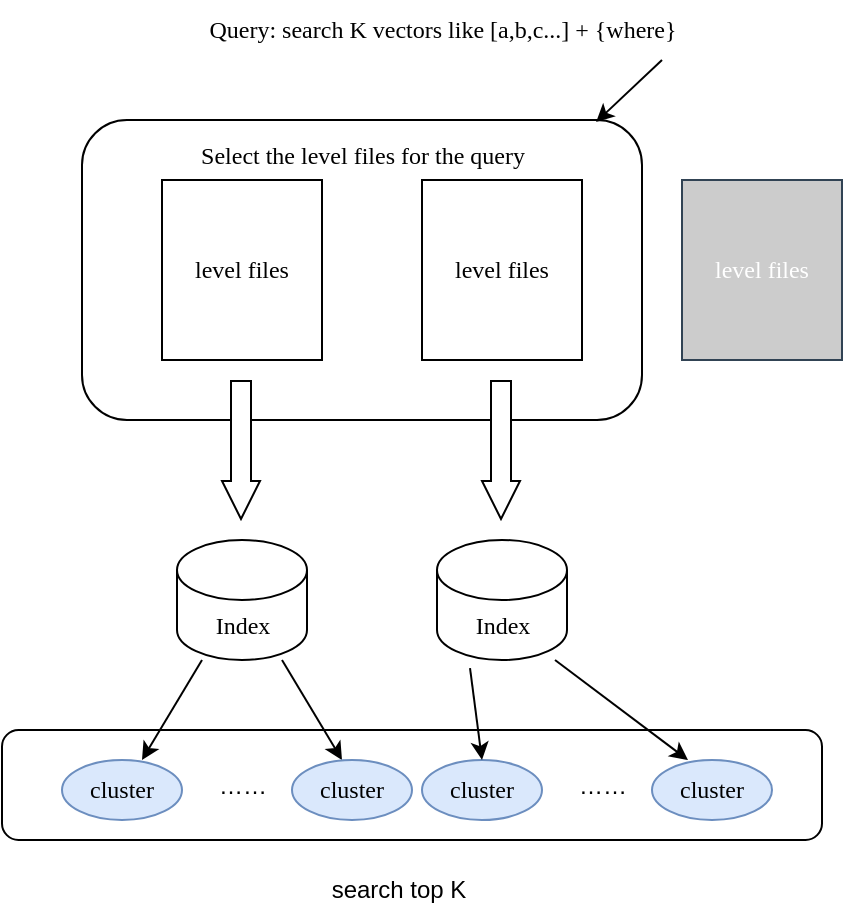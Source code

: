 <mxfile version="21.6.7" type="github">
  <diagram name="第 1 页" id="8VU_JW2jNcm3ODKiE2Rf">
    <mxGraphModel dx="1434" dy="758" grid="1" gridSize="10" guides="1" tooltips="1" connect="1" arrows="1" fold="1" page="1" pageScale="1" pageWidth="827" pageHeight="1169" math="0" shadow="0">
      <root>
        <mxCell id="0" />
        <mxCell id="1" parent="0" />
        <mxCell id="wZoTuEtqvF41PbBGcXk--37" value="" style="rounded=1;whiteSpace=wrap;html=1;" vertex="1" parent="1">
          <mxGeometry x="60" y="170" width="280" height="150" as="geometry" />
        </mxCell>
        <mxCell id="wZoTuEtqvF41PbBGcXk--29" value="" style="rounded=1;whiteSpace=wrap;html=1;" vertex="1" parent="1">
          <mxGeometry x="20" y="475" width="410" height="55" as="geometry" />
        </mxCell>
        <mxCell id="wZoTuEtqvF41PbBGcXk--2" value="" style="rounded=0;whiteSpace=wrap;html=1;" vertex="1" parent="1">
          <mxGeometry x="100" y="200" width="80" height="90" as="geometry" />
        </mxCell>
        <mxCell id="wZoTuEtqvF41PbBGcXk--3" value="&lt;font face=&quot;Comic Sans MS&quot;&gt;level files&lt;/font&gt;" style="rounded=0;whiteSpace=wrap;html=1;gradientColor=none;fillStyle=hatch;" vertex="1" parent="1">
          <mxGeometry x="100" y="200" width="80" height="90" as="geometry" />
        </mxCell>
        <mxCell id="wZoTuEtqvF41PbBGcXk--4" value="&lt;font face=&quot;Comic Sans MS&quot;&gt;level files&lt;/font&gt;" style="rounded=0;whiteSpace=wrap;html=1;gradientColor=none;fillStyle=hatch;" vertex="1" parent="1">
          <mxGeometry x="230" y="200" width="80" height="90" as="geometry" />
        </mxCell>
        <mxCell id="wZoTuEtqvF41PbBGcXk--5" value="&lt;font face=&quot;Comic Sans MS&quot;&gt;level files&lt;/font&gt;" style="rounded=0;whiteSpace=wrap;html=1;fillColor=#CCCCCC;strokeColor=#314354;fontColor=#ffffff;" vertex="1" parent="1">
          <mxGeometry x="360" y="200" width="80" height="90" as="geometry" />
        </mxCell>
        <mxCell id="wZoTuEtqvF41PbBGcXk--6" value="&lt;font face=&quot;Comic Sans MS&quot;&gt;Query: search K vectors like [a,b,c...] + {where}&lt;/font&gt;" style="text;html=1;align=center;verticalAlign=middle;resizable=0;points=[];autosize=1;strokeColor=none;fillColor=none;" vertex="1" parent="1">
          <mxGeometry x="95" y="110" width="290" height="30" as="geometry" />
        </mxCell>
        <mxCell id="wZoTuEtqvF41PbBGcXk--12" value="&lt;font face=&quot;Comic Sans MS&quot;&gt;&lt;br&gt;Select the level files for the query&lt;/font&gt;" style="text;html=1;align=center;verticalAlign=middle;resizable=0;points=[];autosize=1;strokeColor=none;fillColor=none;" vertex="1" parent="1">
          <mxGeometry x="90" y="160" width="220" height="40" as="geometry" />
        </mxCell>
        <mxCell id="wZoTuEtqvF41PbBGcXk--13" value="" style="endArrow=classic;html=1;rounded=0;endWidth=8;shape=flexArrow;endSize=6;strokeWidth=1;fillColor=default;" edge="1" parent="1">
          <mxGeometry width="50" height="50" relative="1" as="geometry">
            <mxPoint x="139.5" y="300" as="sourcePoint" />
            <mxPoint x="139.5" y="370" as="targetPoint" />
          </mxGeometry>
        </mxCell>
        <mxCell id="wZoTuEtqvF41PbBGcXk--15" value="" style="endArrow=classic;html=1;rounded=0;endWidth=8;shape=flexArrow;endSize=6;strokeWidth=1;fillColor=default;" edge="1" parent="1">
          <mxGeometry width="50" height="50" relative="1" as="geometry">
            <mxPoint x="269.5" y="300" as="sourcePoint" />
            <mxPoint x="269.5" y="370" as="targetPoint" />
          </mxGeometry>
        </mxCell>
        <mxCell id="wZoTuEtqvF41PbBGcXk--16" value="&lt;font face=&quot;Comic Sans MS&quot;&gt;Index&lt;/font&gt;" style="shape=cylinder3;whiteSpace=wrap;html=1;boundedLbl=1;backgroundOutline=1;size=15;" vertex="1" parent="1">
          <mxGeometry x="107.5" y="380" width="65" height="60" as="geometry" />
        </mxCell>
        <mxCell id="wZoTuEtqvF41PbBGcXk--17" value="&lt;font face=&quot;Comic Sans MS&quot;&gt;Index&lt;/font&gt;" style="shape=cylinder3;whiteSpace=wrap;html=1;boundedLbl=1;backgroundOutline=1;size=15;" vertex="1" parent="1">
          <mxGeometry x="237.5" y="380" width="65" height="60" as="geometry" />
        </mxCell>
        <mxCell id="wZoTuEtqvF41PbBGcXk--18" value="" style="endArrow=classic;html=1;rounded=0;" edge="1" parent="1">
          <mxGeometry width="50" height="50" relative="1" as="geometry">
            <mxPoint x="120" y="440" as="sourcePoint" />
            <mxPoint x="90" y="490" as="targetPoint" />
          </mxGeometry>
        </mxCell>
        <mxCell id="wZoTuEtqvF41PbBGcXk--20" value="" style="endArrow=classic;html=1;rounded=0;" edge="1" parent="1">
          <mxGeometry width="50" height="50" relative="1" as="geometry">
            <mxPoint x="160" y="440" as="sourcePoint" />
            <mxPoint x="190" y="490" as="targetPoint" />
          </mxGeometry>
        </mxCell>
        <mxCell id="wZoTuEtqvF41PbBGcXk--21" value="&lt;font face=&quot;Comic Sans MS&quot;&gt;cluster&lt;/font&gt;" style="ellipse;whiteSpace=wrap;html=1;fillColor=#dae8fc;strokeColor=#6c8ebf;" vertex="1" parent="1">
          <mxGeometry x="50" y="490" width="60" height="30" as="geometry" />
        </mxCell>
        <mxCell id="wZoTuEtqvF41PbBGcXk--22" value="……" style="text;html=1;align=center;verticalAlign=middle;resizable=0;points=[];autosize=1;strokeColor=none;fillColor=none;" vertex="1" parent="1">
          <mxGeometry x="115" y="488" width="50" height="30" as="geometry" />
        </mxCell>
        <mxCell id="wZoTuEtqvF41PbBGcXk--23" value="&lt;font face=&quot;Comic Sans MS&quot;&gt;cluster&lt;/font&gt;" style="ellipse;whiteSpace=wrap;html=1;fillColor=#dae8fc;strokeColor=#6c8ebf;" vertex="1" parent="1">
          <mxGeometry x="165" y="490" width="60" height="30" as="geometry" />
        </mxCell>
        <mxCell id="wZoTuEtqvF41PbBGcXk--24" value="&lt;font face=&quot;Comic Sans MS&quot;&gt;cluster&lt;/font&gt;" style="ellipse;whiteSpace=wrap;html=1;fillColor=#dae8fc;strokeColor=#6c8ebf;" vertex="1" parent="1">
          <mxGeometry x="230" y="490" width="60" height="30" as="geometry" />
        </mxCell>
        <mxCell id="wZoTuEtqvF41PbBGcXk--25" value="……" style="text;html=1;align=center;verticalAlign=middle;resizable=0;points=[];autosize=1;strokeColor=none;fillColor=none;" vertex="1" parent="1">
          <mxGeometry x="295" y="488" width="50" height="30" as="geometry" />
        </mxCell>
        <mxCell id="wZoTuEtqvF41PbBGcXk--26" value="&lt;font face=&quot;Comic Sans MS&quot;&gt;cluster&lt;/font&gt;" style="ellipse;whiteSpace=wrap;html=1;fillColor=#dae8fc;strokeColor=#6c8ebf;" vertex="1" parent="1">
          <mxGeometry x="345" y="490" width="60" height="30" as="geometry" />
        </mxCell>
        <mxCell id="wZoTuEtqvF41PbBGcXk--27" value="" style="endArrow=classic;html=1;rounded=0;exitX=0.254;exitY=1.067;exitDx=0;exitDy=0;exitPerimeter=0;entryX=0.5;entryY=0;entryDx=0;entryDy=0;" edge="1" parent="1" source="wZoTuEtqvF41PbBGcXk--17" target="wZoTuEtqvF41PbBGcXk--24">
          <mxGeometry width="50" height="50" relative="1" as="geometry">
            <mxPoint x="170" y="450" as="sourcePoint" />
            <mxPoint x="200" y="500" as="targetPoint" />
          </mxGeometry>
        </mxCell>
        <mxCell id="wZoTuEtqvF41PbBGcXk--28" value="" style="endArrow=classic;html=1;rounded=0;exitX=0.254;exitY=1.067;exitDx=0;exitDy=0;exitPerimeter=0;entryX=0.3;entryY=0;entryDx=0;entryDy=0;entryPerimeter=0;" edge="1" parent="1" target="wZoTuEtqvF41PbBGcXk--26">
          <mxGeometry width="50" height="50" relative="1" as="geometry">
            <mxPoint x="296.5" y="440" as="sourcePoint" />
            <mxPoint x="302.5" y="486" as="targetPoint" />
          </mxGeometry>
        </mxCell>
        <mxCell id="wZoTuEtqvF41PbBGcXk--35" value="search top K" style="text;html=1;align=center;verticalAlign=middle;resizable=0;points=[];autosize=1;strokeColor=none;fillColor=none;" vertex="1" parent="1">
          <mxGeometry x="172.5" y="540" width="90" height="30" as="geometry" />
        </mxCell>
        <mxCell id="wZoTuEtqvF41PbBGcXk--39" value="" style="endArrow=classic;html=1;rounded=0;entryX=0.918;entryY=0.007;entryDx=0;entryDy=0;entryPerimeter=0;" edge="1" parent="1" target="wZoTuEtqvF41PbBGcXk--37">
          <mxGeometry width="50" height="50" relative="1" as="geometry">
            <mxPoint x="350" y="140" as="sourcePoint" />
            <mxPoint x="340" y="180" as="targetPoint" />
          </mxGeometry>
        </mxCell>
      </root>
    </mxGraphModel>
  </diagram>
</mxfile>
